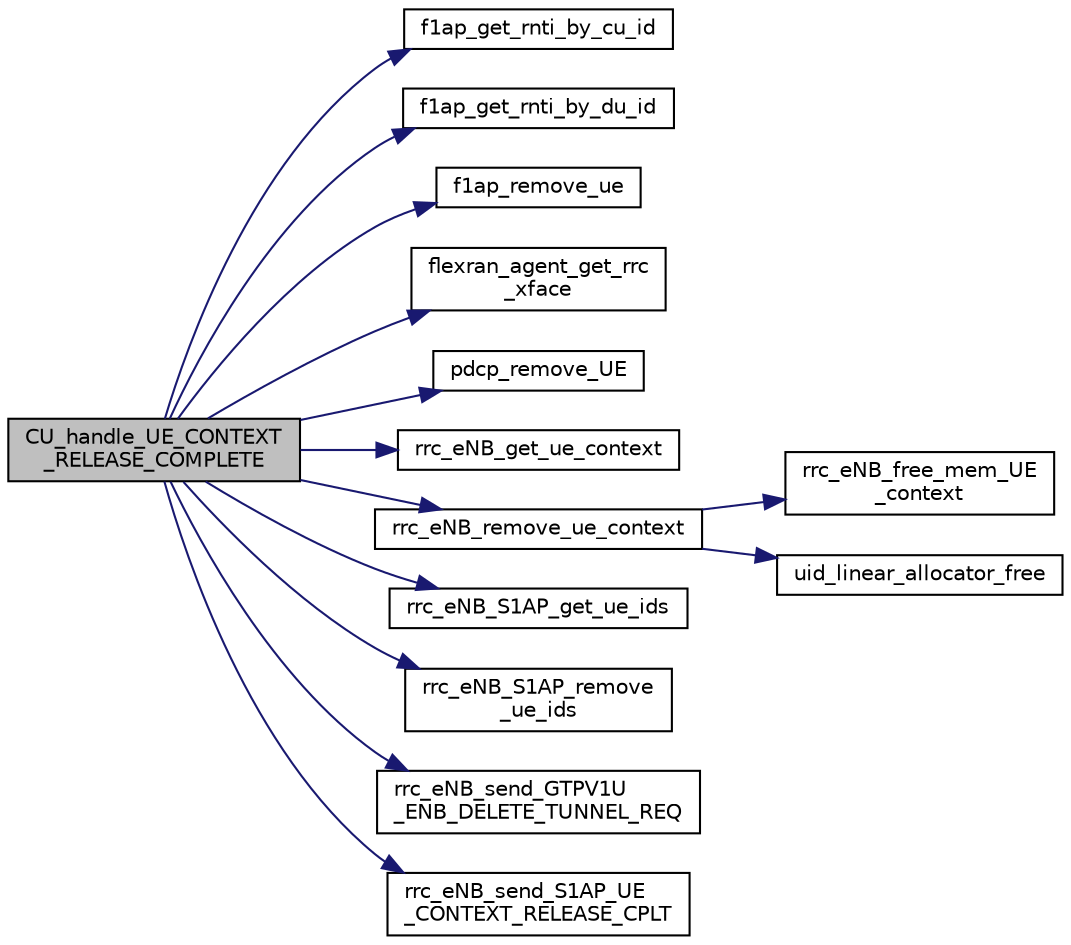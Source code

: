 digraph "CU_handle_UE_CONTEXT_RELEASE_COMPLETE"
{
 // LATEX_PDF_SIZE
  edge [fontname="Helvetica",fontsize="10",labelfontname="Helvetica",labelfontsize="10"];
  node [fontname="Helvetica",fontsize="10",shape=record];
  rankdir="LR";
  Node1 [label="CU_handle_UE_CONTEXT\l_RELEASE_COMPLETE",height=0.2,width=0.4,color="black", fillcolor="grey75", style="filled", fontcolor="black",tooltip=" "];
  Node1 -> Node2 [color="midnightblue",fontsize="10",style="solid",fontname="Helvetica"];
  Node2 [label="f1ap_get_rnti_by_cu_id",height=0.2,width=0.4,color="black", fillcolor="white", style="filled",URL="$f1ap__common_8c.html#afc81568ec04cfc885d98e46647f8ffef",tooltip=" "];
  Node1 -> Node3 [color="midnightblue",fontsize="10",style="solid",fontname="Helvetica"];
  Node3 [label="f1ap_get_rnti_by_du_id",height=0.2,width=0.4,color="black", fillcolor="white", style="filled",URL="$f1ap__common_8c.html#aedacedde0b5177f06329aab96cd7b6c9",tooltip=" "];
  Node1 -> Node4 [color="midnightblue",fontsize="10",style="solid",fontname="Helvetica"];
  Node4 [label="f1ap_remove_ue",height=0.2,width=0.4,color="black", fillcolor="white", style="filled",URL="$f1ap__common_8c.html#a0356ec750dfc6e7fae956cff68a7ca0a",tooltip=" "];
  Node1 -> Node5 [color="midnightblue",fontsize="10",style="solid",fontname="Helvetica"];
  Node5 [label="flexran_agent_get_rrc\l_xface",height=0.2,width=0.4,color="black", fillcolor="white", style="filled",URL="$flexran__agent__rrc_8c.html#a81a4b61b62cbd82933fc5e20aed9bd08",tooltip=" "];
  Node1 -> Node6 [color="midnightblue",fontsize="10",style="solid",fontname="Helvetica"];
  Node6 [label="pdcp_remove_UE",height=0.2,width=0.4,color="black", fillcolor="white", style="filled",URL="$group____pdcp.html#ga9eb9a8bc6147fb026ec43b569659fb52",tooltip="Function for RRC to remove UE from PDCP module hashtable."];
  Node1 -> Node7 [color="midnightblue",fontsize="10",style="solid",fontname="Helvetica"];
  Node7 [label="rrc_eNB_get_ue_context",height=0.2,width=0.4,color="black", fillcolor="white", style="filled",URL="$rrc__eNB__UE__context_8c.html#a746860031d13c8ab30390dc0e7685e9f",tooltip=" "];
  Node1 -> Node8 [color="midnightblue",fontsize="10",style="solid",fontname="Helvetica"];
  Node8 [label="rrc_eNB_remove_ue_context",height=0.2,width=0.4,color="black", fillcolor="white", style="filled",URL="$rrc__eNB__UE__context_8c.html#a36d807f9c183d1af982d7671fe90a8eb",tooltip=" "];
  Node8 -> Node9 [color="midnightblue",fontsize="10",style="solid",fontname="Helvetica"];
  Node9 [label="rrc_eNB_free_mem_UE\l_context",height=0.2,width=0.4,color="black", fillcolor="white", style="filled",URL="$group____rrc.html#ga125920826627a1bc8270175727cb5349",tooltip=" "];
  Node8 -> Node10 [color="midnightblue",fontsize="10",style="solid",fontname="Helvetica"];
  Node10 [label="uid_linear_allocator_free",height=0.2,width=0.4,color="black", fillcolor="white", style="filled",URL="$rrc__eNB__UE__context_8c.html#a5801a86e75357242d060e039f0df7db4",tooltip=" "];
  Node1 -> Node11 [color="midnightblue",fontsize="10",style="solid",fontname="Helvetica"];
  Node11 [label="rrc_eNB_S1AP_get_ue_ids",height=0.2,width=0.4,color="black", fillcolor="white", style="filled",URL="$rrc__eNB__S1AP_8c.html#a4f7cd1f2123990a64d00dddc6ce83906",tooltip=" "];
  Node1 -> Node12 [color="midnightblue",fontsize="10",style="solid",fontname="Helvetica"];
  Node12 [label="rrc_eNB_S1AP_remove\l_ue_ids",height=0.2,width=0.4,color="black", fillcolor="white", style="filled",URL="$rrc__eNB__S1AP_8c.html#a20d58c5bb2a687953807afed8d1f1c7d",tooltip=" "];
  Node1 -> Node13 [color="midnightblue",fontsize="10",style="solid",fontname="Helvetica"];
  Node13 [label="rrc_eNB_send_GTPV1U\l_ENB_DELETE_TUNNEL_REQ",height=0.2,width=0.4,color="black", fillcolor="white", style="filled",URL="$rrc__eNB__GTPV1U_8c.html#a493a722e7184a29d768b41b514a9020d",tooltip="Send GTPV1U_ENB_DELETE_TUNNEL_REQ message to GTPV1U to destroy all UE-related tunnels."];
  Node1 -> Node14 [color="midnightblue",fontsize="10",style="solid",fontname="Helvetica"];
  Node14 [label="rrc_eNB_send_S1AP_UE\l_CONTEXT_RELEASE_CPLT",height=0.2,width=0.4,color="black", fillcolor="white", style="filled",URL="$rrc__eNB__S1AP_8c.html#a5fb70d7a9c7028c792560987915429db",tooltip=" "];
}
